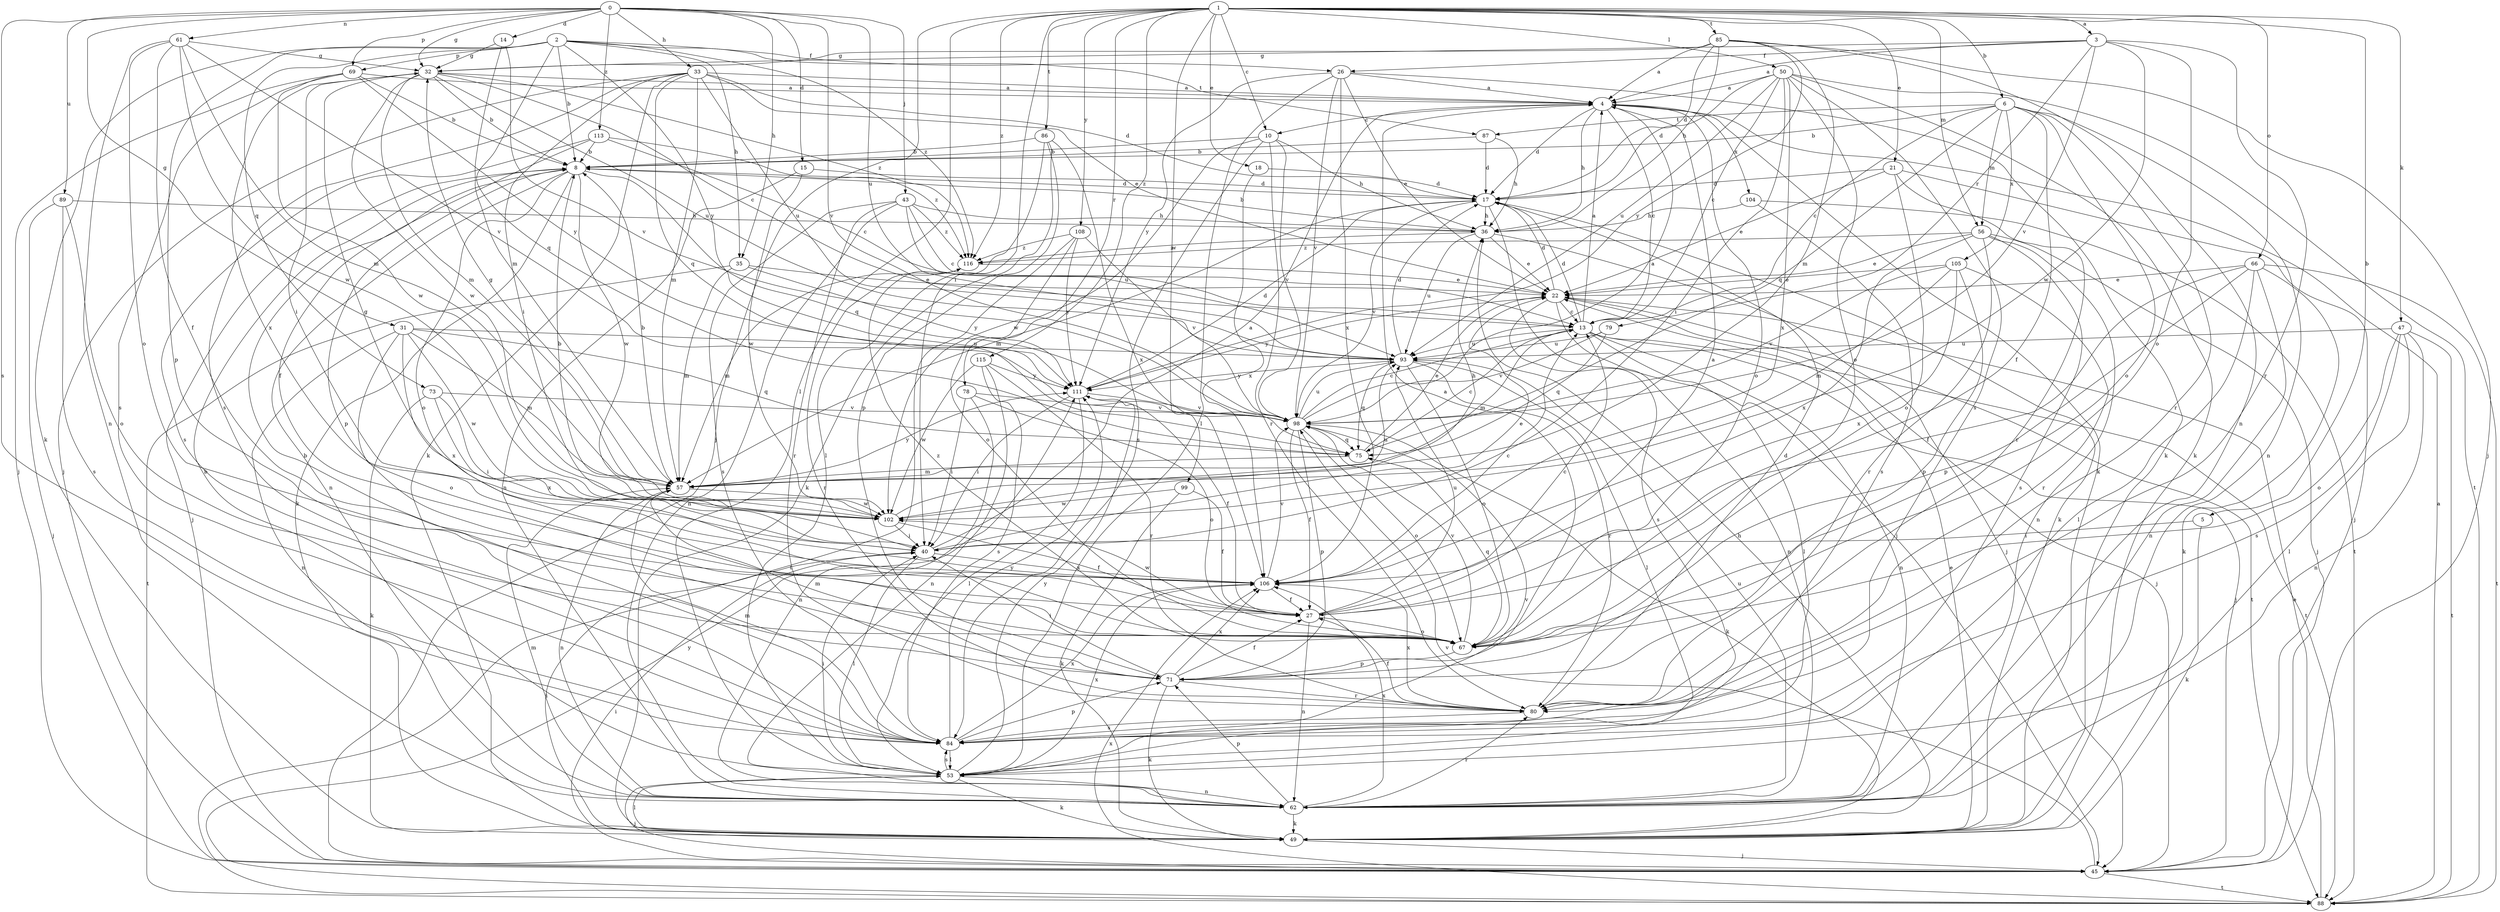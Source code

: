 strict digraph  {
0;
1;
2;
3;
4;
5;
6;
8;
10;
13;
14;
15;
17;
18;
21;
22;
26;
27;
31;
32;
33;
35;
36;
40;
43;
45;
47;
49;
50;
53;
56;
57;
61;
62;
66;
67;
69;
71;
73;
75;
78;
79;
80;
84;
85;
86;
87;
88;
89;
93;
98;
99;
102;
104;
105;
106;
108;
111;
113;
115;
116;
0 -> 14  [label=d];
0 -> 15  [label=d];
0 -> 31  [label=g];
0 -> 32  [label=g];
0 -> 33  [label=h];
0 -> 35  [label=h];
0 -> 43  [label=j];
0 -> 61  [label=n];
0 -> 69  [label=p];
0 -> 84  [label=s];
0 -> 89  [label=u];
0 -> 93  [label=u];
0 -> 98  [label=v];
0 -> 113  [label=z];
1 -> 3  [label=a];
1 -> 5  [label=b];
1 -> 6  [label=b];
1 -> 10  [label=c];
1 -> 18  [label=e];
1 -> 21  [label=e];
1 -> 40  [label=i];
1 -> 45  [label=j];
1 -> 47  [label=k];
1 -> 50  [label=l];
1 -> 53  [label=l];
1 -> 56  [label=m];
1 -> 66  [label=o];
1 -> 78  [label=r];
1 -> 85  [label=t];
1 -> 86  [label=t];
1 -> 99  [label=w];
1 -> 108  [label=y];
1 -> 115  [label=z];
1 -> 116  [label=z];
2 -> 8  [label=b];
2 -> 26  [label=f];
2 -> 35  [label=h];
2 -> 49  [label=k];
2 -> 69  [label=p];
2 -> 71  [label=p];
2 -> 73  [label=q];
2 -> 75  [label=q];
2 -> 87  [label=t];
2 -> 111  [label=y];
2 -> 116  [label=z];
3 -> 4  [label=a];
3 -> 26  [label=f];
3 -> 32  [label=g];
3 -> 67  [label=o];
3 -> 79  [label=r];
3 -> 80  [label=r];
3 -> 98  [label=v];
3 -> 102  [label=w];
4 -> 10  [label=c];
4 -> 13  [label=c];
4 -> 17  [label=d];
4 -> 36  [label=h];
4 -> 49  [label=k];
4 -> 67  [label=o];
4 -> 104  [label=x];
5 -> 40  [label=i];
5 -> 49  [label=k];
6 -> 8  [label=b];
6 -> 13  [label=c];
6 -> 27  [label=f];
6 -> 56  [label=m];
6 -> 62  [label=n];
6 -> 67  [label=o];
6 -> 75  [label=q];
6 -> 80  [label=r];
6 -> 87  [label=t];
6 -> 105  [label=x];
8 -> 17  [label=d];
8 -> 45  [label=j];
8 -> 49  [label=k];
8 -> 62  [label=n];
8 -> 67  [label=o];
8 -> 71  [label=p];
8 -> 75  [label=q];
8 -> 102  [label=w];
10 -> 8  [label=b];
10 -> 36  [label=h];
10 -> 80  [label=r];
10 -> 84  [label=s];
10 -> 98  [label=v];
10 -> 102  [label=w];
13 -> 4  [label=a];
13 -> 17  [label=d];
13 -> 45  [label=j];
13 -> 53  [label=l];
13 -> 57  [label=m];
13 -> 62  [label=n];
13 -> 88  [label=t];
13 -> 93  [label=u];
14 -> 32  [label=g];
14 -> 57  [label=m];
14 -> 98  [label=v];
15 -> 17  [label=d];
15 -> 62  [label=n];
15 -> 102  [label=w];
17 -> 36  [label=h];
17 -> 45  [label=j];
17 -> 49  [label=k];
17 -> 57  [label=m];
17 -> 98  [label=v];
18 -> 17  [label=d];
18 -> 106  [label=x];
21 -> 17  [label=d];
21 -> 22  [label=e];
21 -> 45  [label=j];
21 -> 67  [label=o];
21 -> 80  [label=r];
22 -> 13  [label=c];
22 -> 17  [label=d];
22 -> 45  [label=j];
22 -> 62  [label=n];
22 -> 84  [label=s];
22 -> 88  [label=t];
22 -> 111  [label=y];
26 -> 4  [label=a];
26 -> 22  [label=e];
26 -> 49  [label=k];
26 -> 53  [label=l];
26 -> 98  [label=v];
26 -> 106  [label=x];
26 -> 111  [label=y];
27 -> 4  [label=a];
27 -> 13  [label=c];
27 -> 62  [label=n];
27 -> 67  [label=o];
27 -> 93  [label=u];
27 -> 102  [label=w];
31 -> 57  [label=m];
31 -> 62  [label=n];
31 -> 67  [label=o];
31 -> 75  [label=q];
31 -> 93  [label=u];
31 -> 102  [label=w];
31 -> 106  [label=x];
32 -> 4  [label=a];
32 -> 8  [label=b];
32 -> 13  [label=c];
32 -> 40  [label=i];
32 -> 57  [label=m];
32 -> 93  [label=u];
32 -> 102  [label=w];
32 -> 106  [label=x];
32 -> 116  [label=z];
33 -> 4  [label=a];
33 -> 17  [label=d];
33 -> 22  [label=e];
33 -> 40  [label=i];
33 -> 45  [label=j];
33 -> 49  [label=k];
33 -> 57  [label=m];
33 -> 75  [label=q];
33 -> 84  [label=s];
33 -> 93  [label=u];
35 -> 22  [label=e];
35 -> 57  [label=m];
35 -> 88  [label=t];
35 -> 111  [label=y];
36 -> 8  [label=b];
36 -> 22  [label=e];
36 -> 45  [label=j];
36 -> 93  [label=u];
36 -> 116  [label=z];
40 -> 4  [label=a];
40 -> 22  [label=e];
40 -> 32  [label=g];
40 -> 53  [label=l];
40 -> 106  [label=x];
43 -> 13  [label=c];
43 -> 36  [label=h];
43 -> 62  [label=n];
43 -> 80  [label=r];
43 -> 84  [label=s];
43 -> 93  [label=u];
43 -> 116  [label=z];
45 -> 40  [label=i];
45 -> 88  [label=t];
45 -> 98  [label=v];
47 -> 53  [label=l];
47 -> 62  [label=n];
47 -> 67  [label=o];
47 -> 84  [label=s];
47 -> 88  [label=t];
47 -> 93  [label=u];
49 -> 22  [label=e];
49 -> 36  [label=h];
49 -> 40  [label=i];
49 -> 45  [label=j];
49 -> 53  [label=l];
50 -> 4  [label=a];
50 -> 13  [label=c];
50 -> 17  [label=d];
50 -> 40  [label=i];
50 -> 49  [label=k];
50 -> 67  [label=o];
50 -> 84  [label=s];
50 -> 88  [label=t];
50 -> 93  [label=u];
50 -> 106  [label=x];
53 -> 8  [label=b];
53 -> 40  [label=i];
53 -> 45  [label=j];
53 -> 49  [label=k];
53 -> 62  [label=n];
53 -> 84  [label=s];
53 -> 98  [label=v];
53 -> 106  [label=x];
53 -> 111  [label=y];
56 -> 22  [label=e];
56 -> 45  [label=j];
56 -> 62  [label=n];
56 -> 80  [label=r];
56 -> 84  [label=s];
56 -> 106  [label=x];
56 -> 116  [label=z];
57 -> 8  [label=b];
57 -> 32  [label=g];
57 -> 62  [label=n];
57 -> 102  [label=w];
57 -> 111  [label=y];
61 -> 27  [label=f];
61 -> 32  [label=g];
61 -> 57  [label=m];
61 -> 62  [label=n];
61 -> 67  [label=o];
61 -> 98  [label=v];
61 -> 102  [label=w];
62 -> 49  [label=k];
62 -> 57  [label=m];
62 -> 71  [label=p];
62 -> 80  [label=r];
62 -> 93  [label=u];
62 -> 106  [label=x];
66 -> 22  [label=e];
66 -> 27  [label=f];
66 -> 49  [label=k];
66 -> 53  [label=l];
66 -> 62  [label=n];
66 -> 71  [label=p];
66 -> 88  [label=t];
67 -> 71  [label=p];
67 -> 75  [label=q];
67 -> 98  [label=v];
67 -> 116  [label=z];
69 -> 4  [label=a];
69 -> 8  [label=b];
69 -> 45  [label=j];
69 -> 84  [label=s];
69 -> 102  [label=w];
69 -> 111  [label=y];
71 -> 4  [label=a];
71 -> 27  [label=f];
71 -> 40  [label=i];
71 -> 49  [label=k];
71 -> 57  [label=m];
71 -> 80  [label=r];
71 -> 106  [label=x];
73 -> 40  [label=i];
73 -> 49  [label=k];
73 -> 98  [label=v];
73 -> 106  [label=x];
75 -> 13  [label=c];
75 -> 22  [label=e];
75 -> 57  [label=m];
78 -> 40  [label=i];
78 -> 62  [label=n];
78 -> 67  [label=o];
78 -> 98  [label=v];
79 -> 75  [label=q];
79 -> 93  [label=u];
79 -> 98  [label=v];
80 -> 17  [label=d];
80 -> 27  [label=f];
80 -> 84  [label=s];
80 -> 106  [label=x];
84 -> 8  [label=b];
84 -> 53  [label=l];
84 -> 57  [label=m];
84 -> 71  [label=p];
84 -> 106  [label=x];
84 -> 111  [label=y];
85 -> 4  [label=a];
85 -> 17  [label=d];
85 -> 32  [label=g];
85 -> 36  [label=h];
85 -> 45  [label=j];
85 -> 57  [label=m];
85 -> 62  [label=n];
85 -> 111  [label=y];
86 -> 8  [label=b];
86 -> 49  [label=k];
86 -> 53  [label=l];
86 -> 71  [label=p];
86 -> 106  [label=x];
87 -> 8  [label=b];
87 -> 17  [label=d];
87 -> 36  [label=h];
88 -> 4  [label=a];
88 -> 22  [label=e];
88 -> 106  [label=x];
88 -> 111  [label=y];
89 -> 36  [label=h];
89 -> 45  [label=j];
89 -> 67  [label=o];
89 -> 84  [label=s];
93 -> 17  [label=d];
93 -> 53  [label=l];
93 -> 67  [label=o];
93 -> 75  [label=q];
93 -> 80  [label=r];
93 -> 111  [label=y];
98 -> 4  [label=a];
98 -> 13  [label=c];
98 -> 27  [label=f];
98 -> 49  [label=k];
98 -> 67  [label=o];
98 -> 71  [label=p];
98 -> 75  [label=q];
98 -> 93  [label=u];
99 -> 27  [label=f];
99 -> 49  [label=k];
99 -> 102  [label=w];
102 -> 8  [label=b];
102 -> 27  [label=f];
102 -> 36  [label=h];
102 -> 40  [label=i];
102 -> 93  [label=u];
104 -> 36  [label=h];
104 -> 84  [label=s];
104 -> 88  [label=t];
105 -> 22  [label=e];
105 -> 57  [label=m];
105 -> 71  [label=p];
105 -> 80  [label=r];
105 -> 98  [label=v];
105 -> 106  [label=x];
106 -> 13  [label=c];
106 -> 27  [label=f];
106 -> 98  [label=v];
108 -> 67  [label=o];
108 -> 88  [label=t];
108 -> 98  [label=v];
108 -> 111  [label=y];
108 -> 116  [label=z];
111 -> 17  [label=d];
111 -> 27  [label=f];
111 -> 40  [label=i];
111 -> 53  [label=l];
111 -> 98  [label=v];
113 -> 8  [label=b];
113 -> 13  [label=c];
113 -> 27  [label=f];
113 -> 84  [label=s];
113 -> 116  [label=z];
115 -> 62  [label=n];
115 -> 80  [label=r];
115 -> 84  [label=s];
115 -> 102  [label=w];
115 -> 111  [label=y];
116 -> 22  [label=e];
116 -> 57  [label=m];
116 -> 80  [label=r];
}
